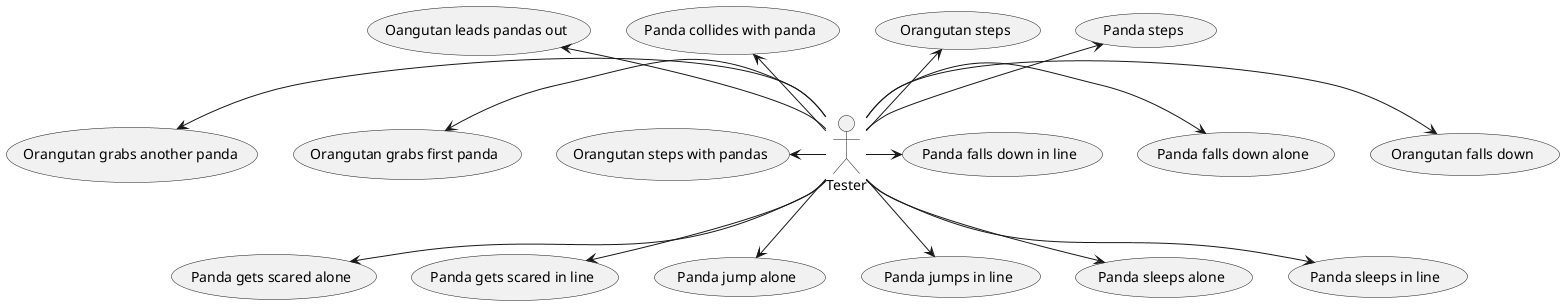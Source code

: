 @startuml
:Tester: as t
t -up-> (Panda steps)
t -up-> (Orangutan steps)
t -left-> (Orangutan steps with pandas)
t -left-> (Orangutan grabs first panda)
t -left-> (Orangutan grabs another panda)
t -down-> (Panda gets scared alone)
t -down-> (Panda gets scared in line)
t -down-> (Panda jump alone)
t -down-> (Panda jumps in line)
t -down-> (Panda sleeps alone)
t -down-> (Panda sleeps in line)
t -right-> (Orangutan falls down)
t -right-> (Panda falls down alone)
t -right-> (Panda falls down in line)
t -up-> (Panda collides with panda)
t -up-> (Oangutan leads pandas out)




@enduml
